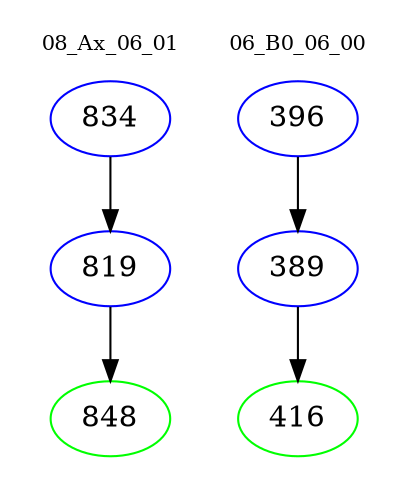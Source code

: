 digraph{
subgraph cluster_0 {
color = white
label = "08_Ax_06_01";
fontsize=10;
T0_834 [label="834", color="blue"]
T0_834 -> T0_819 [color="black"]
T0_819 [label="819", color="blue"]
T0_819 -> T0_848 [color="black"]
T0_848 [label="848", color="green"]
}
subgraph cluster_1 {
color = white
label = "06_B0_06_00";
fontsize=10;
T1_396 [label="396", color="blue"]
T1_396 -> T1_389 [color="black"]
T1_389 [label="389", color="blue"]
T1_389 -> T1_416 [color="black"]
T1_416 [label="416", color="green"]
}
}
